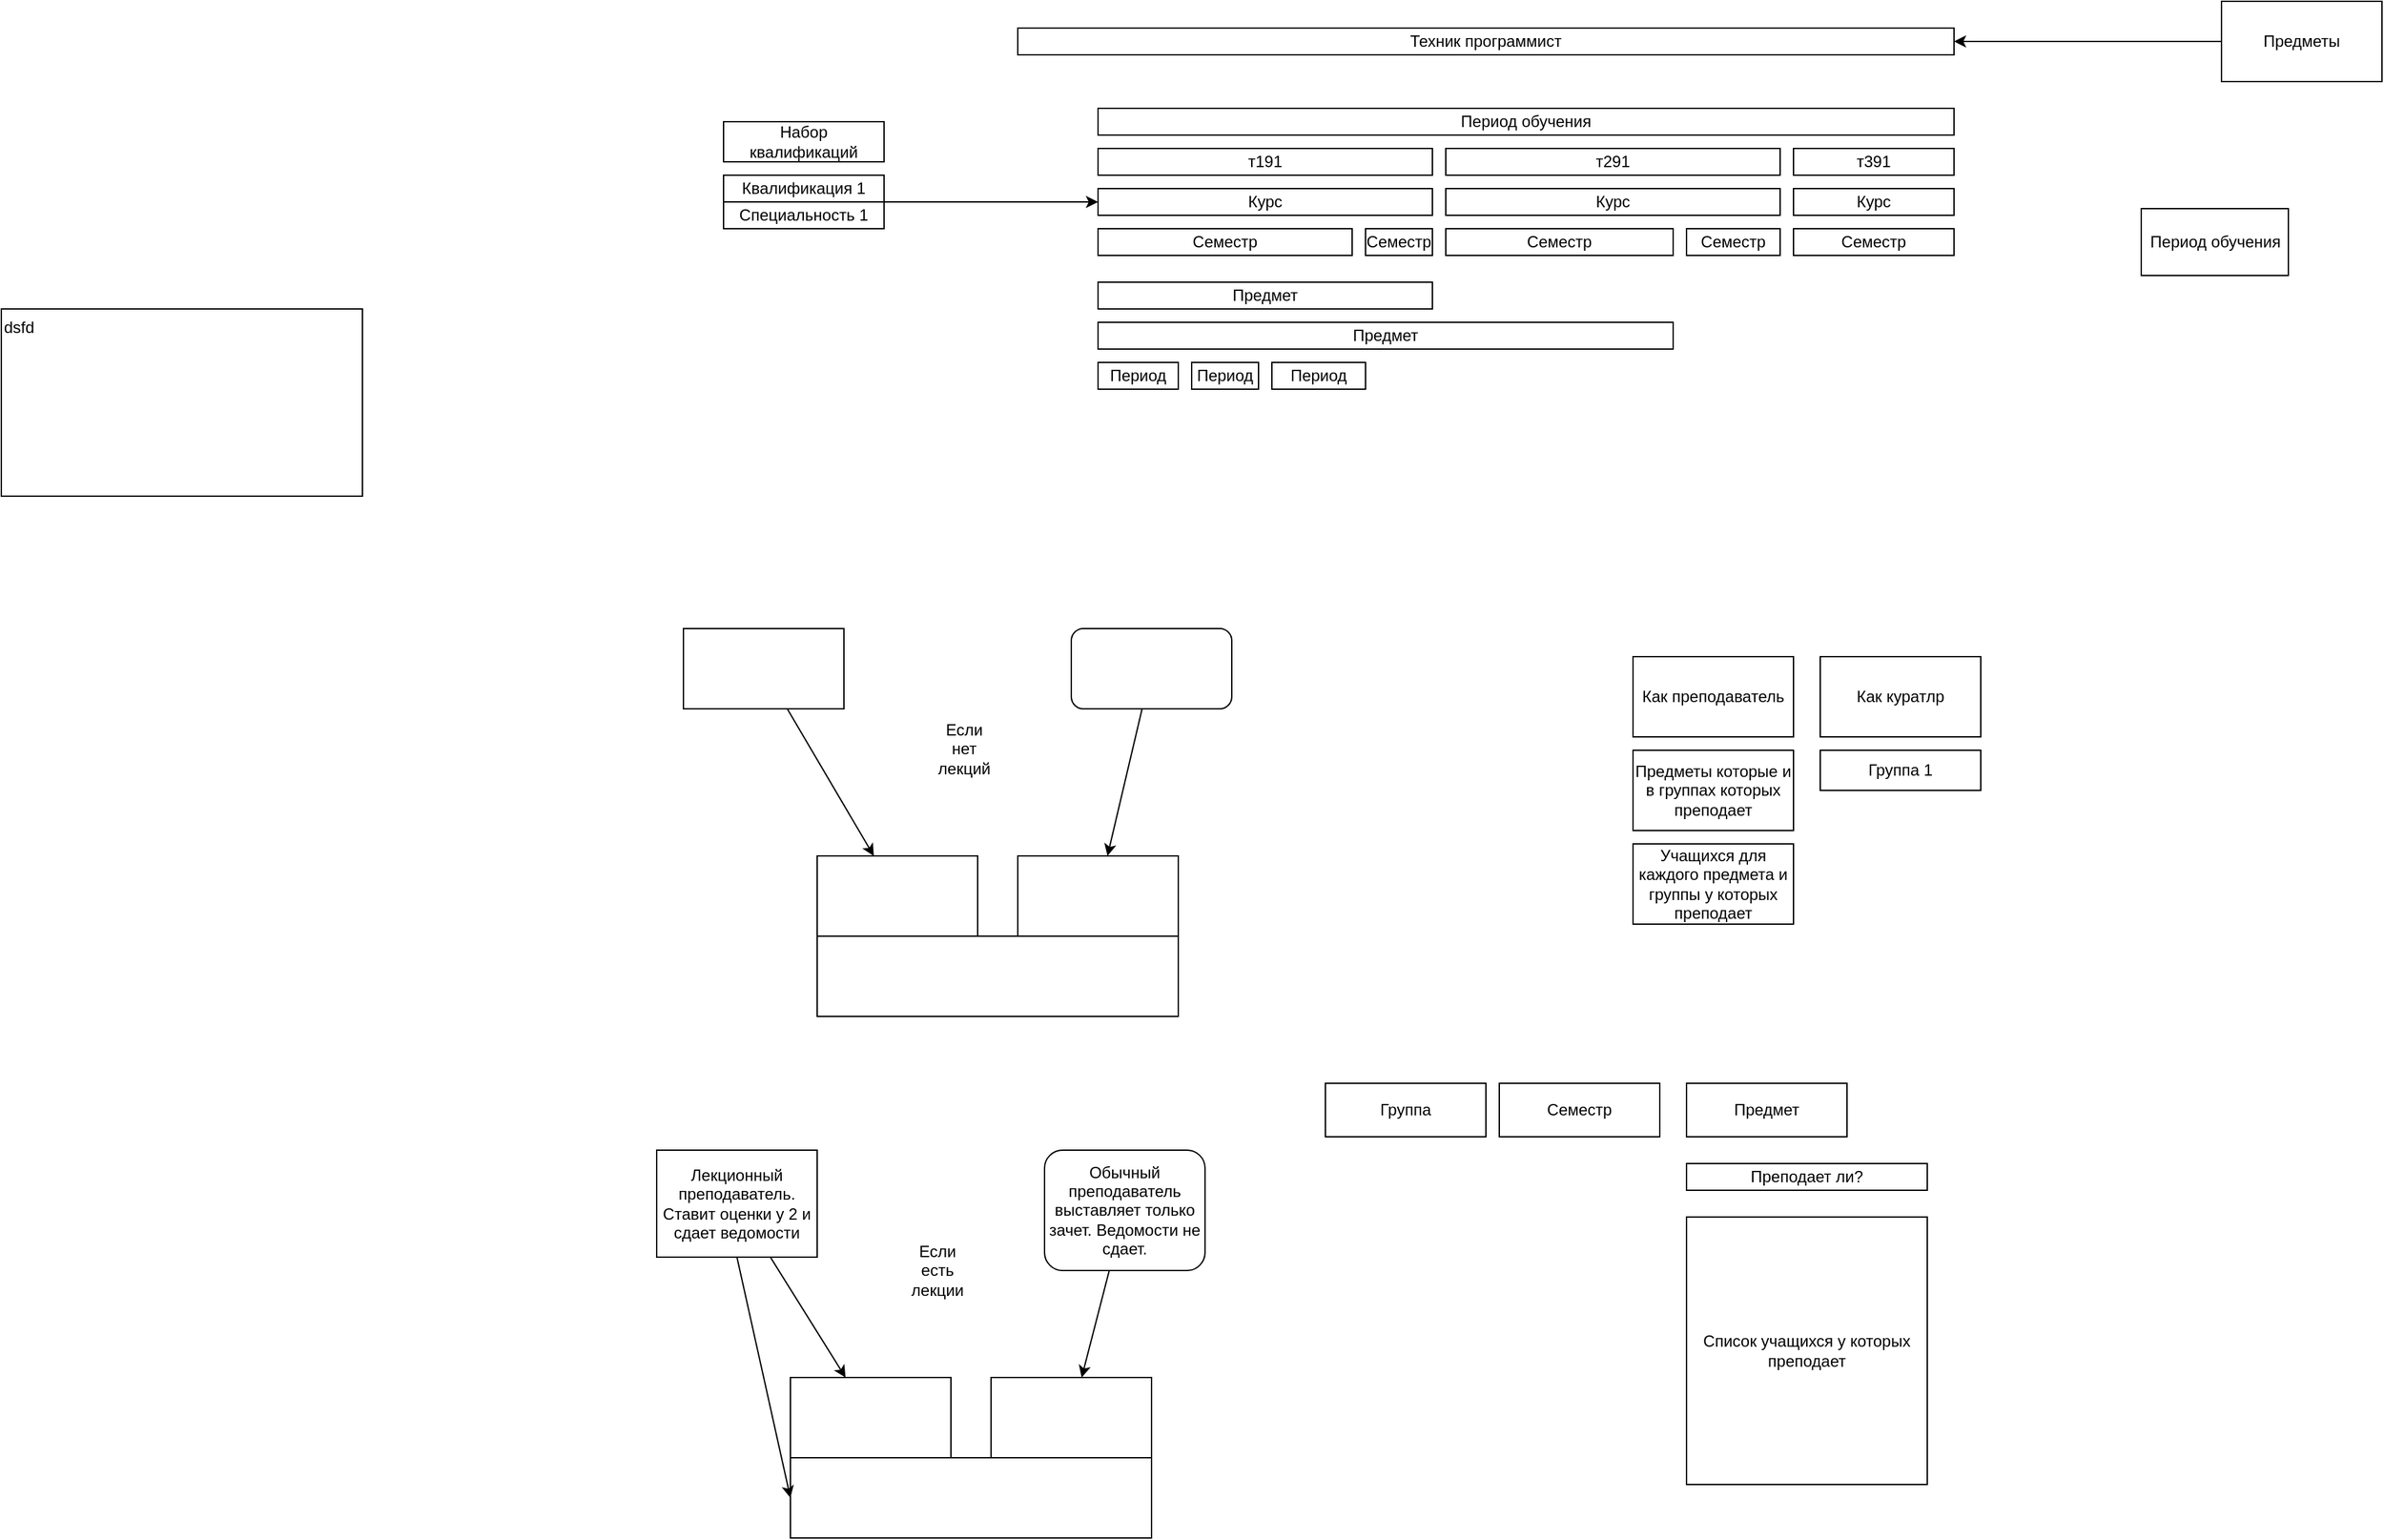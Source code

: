 <mxfile version="14.1.8" type="device" pages="2"><diagram id="08DqysoWaYGZc_g-56bg" name="Страница 1"><mxGraphModel dx="2889" dy="1182" grid="1" gridSize="10" guides="1" tooltips="1" connect="1" arrows="1" fold="1" page="1" pageScale="1" pageWidth="827" pageHeight="1169" math="0" shadow="0"><root><mxCell id="0"/><mxCell id="1" parent="0"/><mxCell id="ohJPOFt_sI0-qPuxjg3s-1" value="Семестр" style="rounded=0;whiteSpace=wrap;html=1;" parent="1" vertex="1"><mxGeometry x="120" y="190" width="190" height="20" as="geometry"/></mxCell><mxCell id="ohJPOFt_sI0-qPuxjg3s-2" value="Семестр" style="rounded=0;whiteSpace=wrap;html=1;" parent="1" vertex="1"><mxGeometry x="320" y="190" width="50" height="20" as="geometry"/></mxCell><mxCell id="ohJPOFt_sI0-qPuxjg3s-3" value="Семестр" style="rounded=0;whiteSpace=wrap;html=1;" parent="1" vertex="1"><mxGeometry x="380" y="190" width="170" height="20" as="geometry"/></mxCell><mxCell id="ohJPOFt_sI0-qPuxjg3s-4" value="Семестр" style="rounded=0;whiteSpace=wrap;html=1;" parent="1" vertex="1"><mxGeometry x="560" y="190" width="70" height="20" as="geometry"/></mxCell><mxCell id="ohJPOFt_sI0-qPuxjg3s-5" value="Семестр" style="rounded=0;whiteSpace=wrap;html=1;" parent="1" vertex="1"><mxGeometry x="640" y="190" width="120" height="20" as="geometry"/></mxCell><mxCell id="ohJPOFt_sI0-qPuxjg3s-6" value="Курс" style="rounded=0;whiteSpace=wrap;html=1;" parent="1" vertex="1"><mxGeometry x="120" y="160" width="250" height="20" as="geometry"/></mxCell><mxCell id="ohJPOFt_sI0-qPuxjg3s-7" value="Курс" style="rounded=0;whiteSpace=wrap;html=1;" parent="1" vertex="1"><mxGeometry x="380" y="160" width="250" height="20" as="geometry"/></mxCell><mxCell id="ohJPOFt_sI0-qPuxjg3s-8" value="Курс" style="rounded=0;whiteSpace=wrap;html=1;" parent="1" vertex="1"><mxGeometry x="640" y="160" width="120" height="20" as="geometry"/></mxCell><mxCell id="ohJPOFt_sI0-qPuxjg3s-12" value="Период обучения" style="rounded=0;whiteSpace=wrap;html=1;" parent="1" vertex="1"><mxGeometry x="120" y="100" width="640" height="20" as="geometry"/></mxCell><mxCell id="ohJPOFt_sI0-qPuxjg3s-13" value="т191" style="rounded=0;whiteSpace=wrap;html=1;" parent="1" vertex="1"><mxGeometry x="120" y="130" width="250" height="20" as="geometry"/></mxCell><mxCell id="ohJPOFt_sI0-qPuxjg3s-14" value="т291" style="rounded=0;whiteSpace=wrap;html=1;" parent="1" vertex="1"><mxGeometry x="380" y="130" width="250" height="20" as="geometry"/></mxCell><mxCell id="ohJPOFt_sI0-qPuxjg3s-15" value="т391" style="rounded=0;whiteSpace=wrap;html=1;" parent="1" vertex="1"><mxGeometry x="640" y="130" width="120" height="20" as="geometry"/></mxCell><mxCell id="ohJPOFt_sI0-qPuxjg3s-16" value="Предмет" style="rounded=0;whiteSpace=wrap;html=1;" parent="1" vertex="1"><mxGeometry x="120" y="230" width="250" height="20" as="geometry"/></mxCell><mxCell id="ohJPOFt_sI0-qPuxjg3s-17" value="Предмет" style="rounded=0;whiteSpace=wrap;html=1;" parent="1" vertex="1"><mxGeometry x="120" y="260" width="430" height="20" as="geometry"/></mxCell><mxCell id="ohJPOFt_sI0-qPuxjg3s-25" value="Период" style="rounded=0;whiteSpace=wrap;html=1;" parent="1" vertex="1"><mxGeometry x="190" y="290" width="50" height="20" as="geometry"/></mxCell><mxCell id="ohJPOFt_sI0-qPuxjg3s-26" value="Период" style="rounded=0;whiteSpace=wrap;html=1;" parent="1" vertex="1"><mxGeometry x="120" y="290" width="60" height="20" as="geometry"/></mxCell><mxCell id="ohJPOFt_sI0-qPuxjg3s-34" value="Период" style="rounded=0;whiteSpace=wrap;html=1;" parent="1" vertex="1"><mxGeometry x="250" y="290" width="70" height="20" as="geometry"/></mxCell><mxCell id="ohJPOFt_sI0-qPuxjg3s-35" value="Техник программист" style="rounded=0;whiteSpace=wrap;html=1;" parent="1" vertex="1"><mxGeometry x="60" y="40" width="700" height="20" as="geometry"/></mxCell><mxCell id="ohJPOFt_sI0-qPuxjg3s-36" value="Предметы" style="rounded=0;whiteSpace=wrap;html=1;" parent="1" vertex="1"><mxGeometry x="960" y="20" width="120" height="60" as="geometry"/></mxCell><mxCell id="ohJPOFt_sI0-qPuxjg3s-37" value="" style="endArrow=classic;html=1;exitX=0;exitY=0.5;exitDx=0;exitDy=0;entryX=1;entryY=0.5;entryDx=0;entryDy=0;" parent="1" source="ohJPOFt_sI0-qPuxjg3s-36" target="ohJPOFt_sI0-qPuxjg3s-35" edge="1"><mxGeometry width="50" height="50" relative="1" as="geometry"><mxPoint x="640" y="280" as="sourcePoint"/><mxPoint x="690" y="230" as="targetPoint"/></mxGeometry></mxCell><mxCell id="V1GecSwZc5mb9SMEH6Ax-1" value="Период обучения" style="html=1;" parent="1" vertex="1"><mxGeometry x="900" y="175" width="110" height="50" as="geometry"/></mxCell><mxCell id="nnMb-Vc4Faf-PXPawO5S-2" value="Квалификация 1" style="rounded=0;whiteSpace=wrap;html=1;" parent="1" vertex="1"><mxGeometry x="-160" y="150" width="120" height="20" as="geometry"/></mxCell><mxCell id="nnMb-Vc4Faf-PXPawO5S-3" value="Специальность 1" style="rounded=0;whiteSpace=wrap;html=1;" parent="1" vertex="1"><mxGeometry x="-160" y="170" width="120" height="20" as="geometry"/></mxCell><mxCell id="nnMb-Vc4Faf-PXPawO5S-4" value="" style="endArrow=classic;html=1;entryX=0;entryY=0.5;entryDx=0;entryDy=0;exitX=1;exitY=1;exitDx=0;exitDy=0;" parent="1" source="nnMb-Vc4Faf-PXPawO5S-2" target="ohJPOFt_sI0-qPuxjg3s-6" edge="1"><mxGeometry width="50" height="50" relative="1" as="geometry"><mxPoint x="460" y="340" as="sourcePoint"/><mxPoint x="510" y="290" as="targetPoint"/></mxGeometry></mxCell><mxCell id="nnMb-Vc4Faf-PXPawO5S-5" value="Набор квалификаций" style="rounded=0;whiteSpace=wrap;html=1;" parent="1" vertex="1"><mxGeometry x="-160" y="110" width="120" height="30" as="geometry"/></mxCell><mxCell id="nnMb-Vc4Faf-PXPawO5S-37" value="" style="rounded=0;whiteSpace=wrap;html=1;" parent="1" vertex="1"><mxGeometry x="-90" y="659" width="120" height="60" as="geometry"/></mxCell><mxCell id="nnMb-Vc4Faf-PXPawO5S-38" value="" style="rounded=0;whiteSpace=wrap;html=1;" parent="1" vertex="1"><mxGeometry x="60" y="659" width="120" height="60" as="geometry"/></mxCell><mxCell id="nnMb-Vc4Faf-PXPawO5S-39" value="" style="rounded=0;whiteSpace=wrap;html=1;" parent="1" vertex="1"><mxGeometry x="-90" y="719" width="270" height="60" as="geometry"/></mxCell><mxCell id="nnMb-Vc4Faf-PXPawO5S-42" style="edgeStyle=none;rounded=0;orthogonalLoop=1;jettySize=auto;html=1;" parent="1" source="nnMb-Vc4Faf-PXPawO5S-40" target="nnMb-Vc4Faf-PXPawO5S-37" edge="1"><mxGeometry relative="1" as="geometry"/></mxCell><mxCell id="nnMb-Vc4Faf-PXPawO5S-40" value="" style="rounded=0;whiteSpace=wrap;html=1;" parent="1" vertex="1"><mxGeometry x="-190" y="489" width="120" height="60" as="geometry"/></mxCell><mxCell id="nnMb-Vc4Faf-PXPawO5S-43" style="edgeStyle=none;rounded=0;orthogonalLoop=1;jettySize=auto;html=1;" parent="1" source="nnMb-Vc4Faf-PXPawO5S-41" target="nnMb-Vc4Faf-PXPawO5S-38" edge="1"><mxGeometry relative="1" as="geometry"/></mxCell><mxCell id="nnMb-Vc4Faf-PXPawO5S-41" value="" style="rounded=1;whiteSpace=wrap;html=1;" parent="1" vertex="1"><mxGeometry x="100" y="489" width="120" height="60" as="geometry"/></mxCell><mxCell id="nnMb-Vc4Faf-PXPawO5S-45" value="Как преподаватель" style="rounded=0;whiteSpace=wrap;html=1;" parent="1" vertex="1"><mxGeometry x="520" y="510" width="120" height="60" as="geometry"/></mxCell><mxCell id="nnMb-Vc4Faf-PXPawO5S-46" value="Как куратлр" style="rounded=0;whiteSpace=wrap;html=1;" parent="1" vertex="1"><mxGeometry x="660" y="510" width="120" height="60" as="geometry"/></mxCell><mxCell id="nnMb-Vc4Faf-PXPawO5S-48" value="Предметы которые и в группах которых преподает" style="rounded=0;whiteSpace=wrap;html=1;" parent="1" vertex="1"><mxGeometry x="520" y="580" width="120" height="60" as="geometry"/></mxCell><mxCell id="nnMb-Vc4Faf-PXPawO5S-49" value="Учащихся для каждого предмета и группы у которых преподает" style="rounded=0;whiteSpace=wrap;html=1;" parent="1" vertex="1"><mxGeometry x="520" y="650" width="120" height="60" as="geometry"/></mxCell><mxCell id="nnMb-Vc4Faf-PXPawO5S-50" value="Группа 1" style="rounded=0;whiteSpace=wrap;html=1;" parent="1" vertex="1"><mxGeometry x="660" y="580" width="120" height="30" as="geometry"/></mxCell><mxCell id="KEPBfW-HOL1AgmuFuVxs-1" value="Предмет" style="rounded=0;whiteSpace=wrap;html=1;" parent="1" vertex="1"><mxGeometry x="560" y="829" width="120" height="40" as="geometry"/></mxCell><mxCell id="KEPBfW-HOL1AgmuFuVxs-2" value="Семестр" style="rounded=0;whiteSpace=wrap;html=1;" parent="1" vertex="1"><mxGeometry x="420" y="829" width="120" height="40" as="geometry"/></mxCell><mxCell id="KEPBfW-HOL1AgmuFuVxs-3" value="Преподает ли?" style="rounded=0;whiteSpace=wrap;html=1;" parent="1" vertex="1"><mxGeometry x="560" y="889" width="180" height="20" as="geometry"/></mxCell><mxCell id="KEPBfW-HOL1AgmuFuVxs-4" value="Список учащихся у которых преподает" style="rounded=0;whiteSpace=wrap;html=1;" parent="1" vertex="1"><mxGeometry x="560" y="929" width="180" height="200" as="geometry"/></mxCell><mxCell id="rAALjpJ_mBdAuay2xhLx-1" value="Группа" style="rounded=0;whiteSpace=wrap;html=1;" parent="1" vertex="1"><mxGeometry x="290" y="829" width="120" height="40" as="geometry"/></mxCell><mxCell id="rAALjpJ_mBdAuay2xhLx-3" value="Если нет лекций" style="text;html=1;strokeColor=none;fillColor=none;align=center;verticalAlign=middle;whiteSpace=wrap;rounded=0;" parent="1" vertex="1"><mxGeometry y="569" width="40" height="20" as="geometry"/></mxCell><mxCell id="rAALjpJ_mBdAuay2xhLx-4" value="" style="rounded=0;whiteSpace=wrap;html=1;" parent="1" vertex="1"><mxGeometry x="-110" y="1049" width="120" height="60" as="geometry"/></mxCell><mxCell id="rAALjpJ_mBdAuay2xhLx-5" value="" style="rounded=0;whiteSpace=wrap;html=1;" parent="1" vertex="1"><mxGeometry x="40" y="1049" width="120" height="60" as="geometry"/></mxCell><mxCell id="rAALjpJ_mBdAuay2xhLx-6" value="" style="rounded=0;whiteSpace=wrap;html=1;" parent="1" vertex="1"><mxGeometry x="-110" y="1109" width="270" height="60" as="geometry"/></mxCell><mxCell id="rAALjpJ_mBdAuay2xhLx-7" style="edgeStyle=none;rounded=0;orthogonalLoop=1;jettySize=auto;html=1;" parent="1" source="rAALjpJ_mBdAuay2xhLx-8" target="rAALjpJ_mBdAuay2xhLx-4" edge="1"><mxGeometry relative="1" as="geometry"/></mxCell><mxCell id="rAALjpJ_mBdAuay2xhLx-8" value="Лекционный преподаватель. Ставит оценки у 2 и сдает ведомости" style="rounded=0;whiteSpace=wrap;html=1;" parent="1" vertex="1"><mxGeometry x="-210" y="879" width="120" height="80" as="geometry"/></mxCell><mxCell id="rAALjpJ_mBdAuay2xhLx-9" style="edgeStyle=none;rounded=0;orthogonalLoop=1;jettySize=auto;html=1;" parent="1" source="rAALjpJ_mBdAuay2xhLx-10" target="rAALjpJ_mBdAuay2xhLx-5" edge="1"><mxGeometry relative="1" as="geometry"/></mxCell><mxCell id="rAALjpJ_mBdAuay2xhLx-10" value="Обычный преподаватель выставляет только зачет. Ведомости не сдает." style="rounded=1;whiteSpace=wrap;html=1;" parent="1" vertex="1"><mxGeometry x="80" y="879" width="120" height="90" as="geometry"/></mxCell><mxCell id="rAALjpJ_mBdAuay2xhLx-11" value="Если есть лекции" style="text;html=1;strokeColor=none;fillColor=none;align=center;verticalAlign=middle;whiteSpace=wrap;rounded=0;" parent="1" vertex="1"><mxGeometry x="-20" y="959" width="40" height="20" as="geometry"/></mxCell><mxCell id="rAALjpJ_mBdAuay2xhLx-12" value="" style="endArrow=classic;html=1;entryX=0;entryY=0.5;entryDx=0;entryDy=0;exitX=0.5;exitY=1;exitDx=0;exitDy=0;" parent="1" source="rAALjpJ_mBdAuay2xhLx-8" target="rAALjpJ_mBdAuay2xhLx-6" edge="1"><mxGeometry width="50" height="50" relative="1" as="geometry"><mxPoint x="260" y="949" as="sourcePoint"/><mxPoint x="310" y="899" as="targetPoint"/></mxGeometry></mxCell><mxCell id="Kj8CEliJK9RE-B_FOT6w-2" value="dsfd" style="rounded=0;whiteSpace=wrap;html=1;verticalAlign=top;align=left;" parent="1" vertex="1"><mxGeometry x="-700" y="250" width="270" height="140" as="geometry"/></mxCell></root></mxGraphModel></diagram><diagram id="gr6bHb8WKAtDxfBkl-hv" name="Страница 2"><mxGraphModel dx="2062" dy="1182" grid="1" gridSize="10" guides="1" tooltips="1" connect="1" arrows="1" fold="1" page="1" pageScale="1" pageWidth="850" pageHeight="1100" math="0" shadow="0"><root><mxCell id="DrWIewIbSOQ1o7y-QZeo-0"/><mxCell id="DrWIewIbSOQ1o7y-QZeo-1" parent="DrWIewIbSOQ1o7y-QZeo-0"/></root></mxGraphModel></diagram></mxfile>